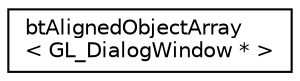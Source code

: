 digraph "Graphical Class Hierarchy"
{
  edge [fontname="Helvetica",fontsize="10",labelfontname="Helvetica",labelfontsize="10"];
  node [fontname="Helvetica",fontsize="10",shape=record];
  rankdir="LR";
  Node1 [label="btAlignedObjectArray\l\< GL_DialogWindow * \>",height=0.2,width=0.4,color="black", fillcolor="white", style="filled",URL="$classbt_aligned_object_array.html"];
}
